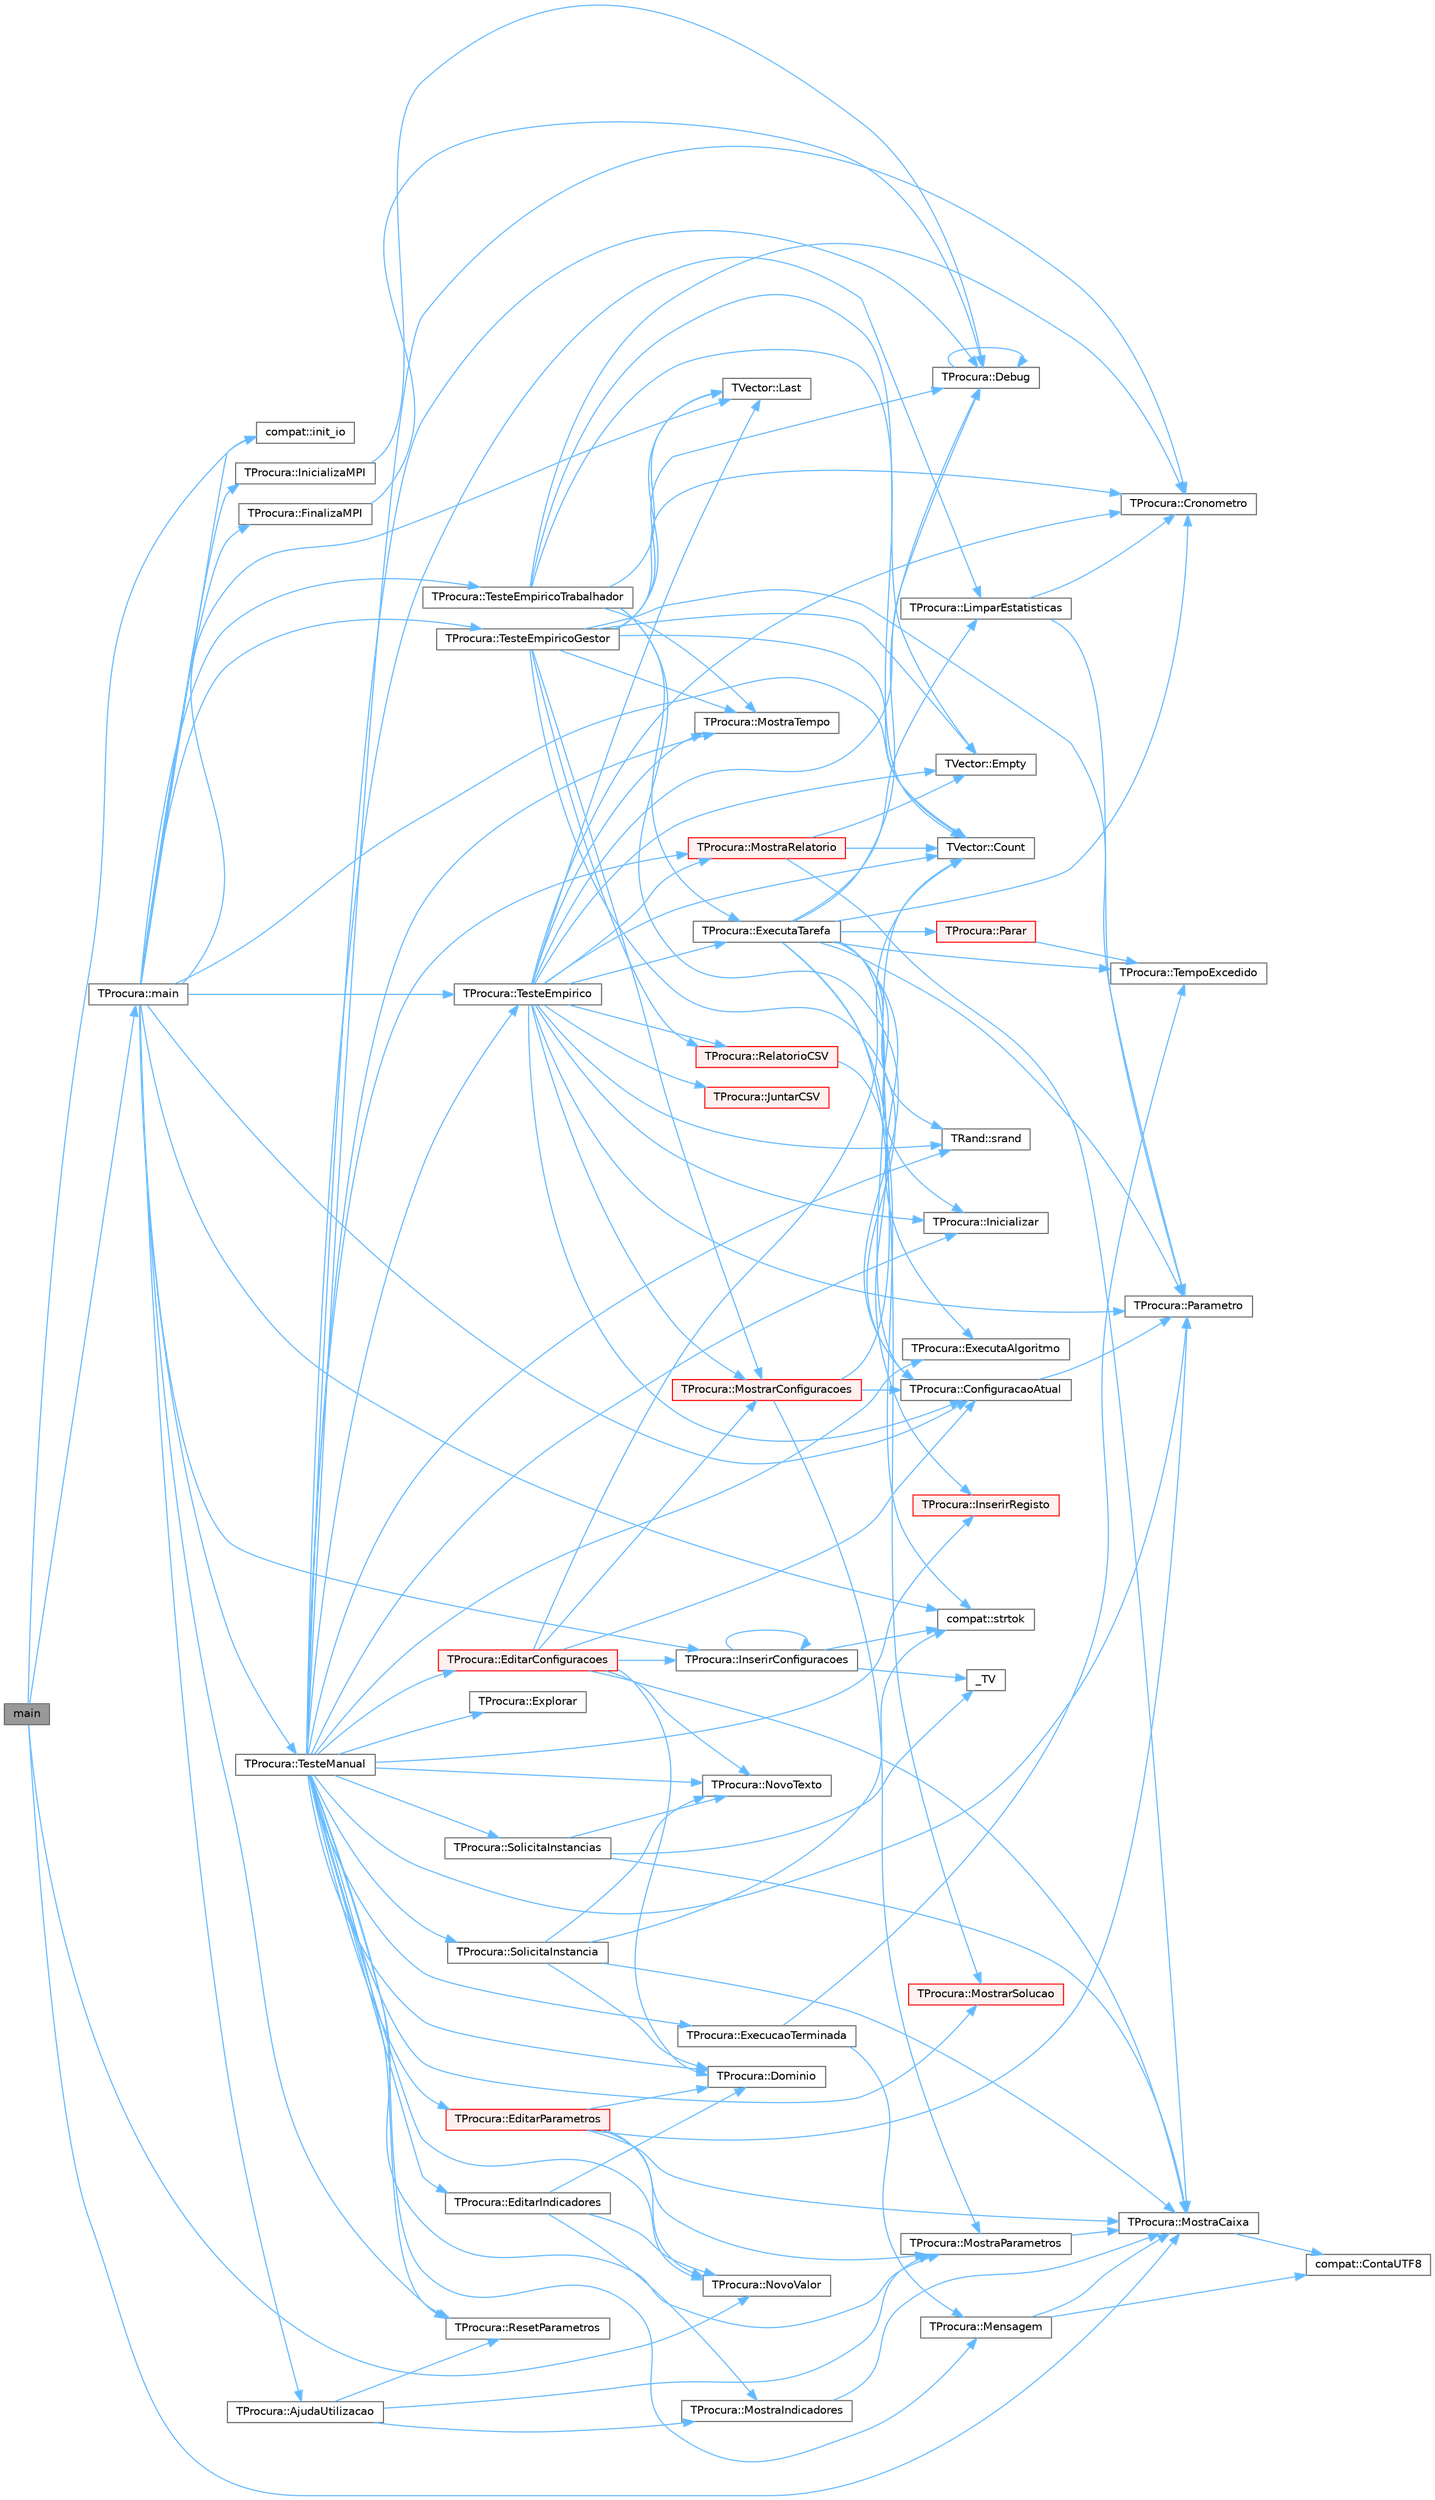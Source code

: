 digraph "main"
{
 // LATEX_PDF_SIZE
  bgcolor="transparent";
  edge [fontname=Helvetica,fontsize=10,labelfontname=Helvetica,labelfontsize=10];
  node [fontname=Helvetica,fontsize=10,shape=box,height=0.2,width=0.4];
  rankdir="LR";
  Node1 [id="Node000001",label="main",height=0.2,width=0.4,color="gray40", fillcolor="grey60", style="filled", fontcolor="black",tooltip=" "];
  Node1 -> Node2 [id="edge1_Node000001_Node000002",color="steelblue1",style="solid",tooltip=" "];
  Node2 [id="Node000002",label="compat::init_io",height=0.2,width=0.4,color="grey40", fillcolor="white", style="filled",URL="$namespacecompat.html#a4458d9a13083e2a6ae1b6c659c4043cc",tooltip=" "];
  Node1 -> Node3 [id="edge2_Node000001_Node000003",color="steelblue1",style="solid",tooltip=" "];
  Node3 [id="Node000003",label="TProcura::main",height=0.2,width=0.4,color="grey40", fillcolor="white", style="filled",URL="$classTProcura.html#aad1499e49cf6757569aeabd9c3fb2a8c",tooltip="Inicializa a interação com o utilizador."];
  Node3 -> Node4 [id="edge3_Node000003_Node000004",color="steelblue1",style="solid",tooltip=" "];
  Node4 [id="Node000004",label="TProcura::AjudaUtilizacao",height=0.2,width=0.4,color="grey40", fillcolor="white", style="filled",URL="$classTProcura.html#adc4d653fe0feb6033083adc5d19e7fb5",tooltip="Mostra ajuda de utilização do programa."];
  Node4 -> Node5 [id="edge4_Node000004_Node000005",color="steelblue1",style="solid",tooltip=" "];
  Node5 [id="Node000005",label="TProcura::MostraIndicadores",height=0.2,width=0.4,color="grey40", fillcolor="white", style="filled",URL="$classTProcura.html#a99f5cf1c59ce543a58d802a1ac907299",tooltip="Mostra os indicadores definidos."];
  Node5 -> Node6 [id="edge5_Node000005_Node000006",color="steelblue1",style="solid",tooltip=" "];
  Node6 [id="Node000006",label="TProcura::MostraCaixa",height=0.2,width=0.4,color="grey40", fillcolor="white", style="filled",URL="$classTProcura.html#a3496857ee1a91785fbb6ad45f5e9ddea",tooltip=" "];
  Node6 -> Node7 [id="edge6_Node000006_Node000007",color="steelblue1",style="solid",tooltip=" "];
  Node7 [id="Node000007",label="compat::ContaUTF8",height=0.2,width=0.4,color="grey40", fillcolor="white", style="filled",URL="$namespacecompat.html#a2cc00022a29bc0fc08165228956a10f5",tooltip=" "];
  Node4 -> Node8 [id="edge7_Node000004_Node000008",color="steelblue1",style="solid",tooltip=" "];
  Node8 [id="Node000008",label="TProcura::MostraParametros",height=0.2,width=0.4,color="grey40", fillcolor="white", style="filled",URL="$classTProcura.html#ae7fa07f03b8e5a201e35023ba7724b82",tooltip="Mostra os parâmetros atuais."];
  Node8 -> Node6 [id="edge8_Node000008_Node000006",color="steelblue1",style="solid",tooltip=" "];
  Node4 -> Node9 [id="edge9_Node000004_Node000009",color="steelblue1",style="solid",tooltip=" "];
  Node9 [id="Node000009",label="TProcura::ResetParametros",height=0.2,width=0.4,color="grey40", fillcolor="white", style="filled",URL="$classTProcura.html#a6b870a79b10bf2523bdb37c4b06bb871",tooltip="Inicializa os parametros, indicadores e instâncias."];
  Node3 -> Node10 [id="edge10_Node000003_Node000010",color="steelblue1",style="solid",tooltip=" "];
  Node10 [id="Node000010",label="TProcura::ConfiguracaoAtual",height=0.2,width=0.4,color="grey40", fillcolor="white", style="filled",URL="$classTProcura.html#ac1d9f06b12765a02290050af15463186",tooltip="Grava ou lê a configuração atual."];
  Node10 -> Node11 [id="edge11_Node000010_Node000011",color="steelblue1",style="solid",tooltip=" "];
  Node11 [id="Node000011",label="TProcura::Parametro",height=0.2,width=0.4,color="grey40", fillcolor="white", style="filled",URL="$classTProcura.html#a0e9e692f29af8a5d5279a8647c800437",tooltip=" "];
  Node3 -> Node12 [id="edge12_Node000003_Node000012",color="steelblue1",style="solid",tooltip=" "];
  Node12 [id="Node000012",label="TVector::Count",height=0.2,width=0.4,color="grey40", fillcolor="white", style="filled",URL="$classTVector.html#ac3c744d84543ca6e32859eb7dfccfeef",tooltip=" "];
  Node3 -> Node13 [id="edge13_Node000003_Node000013",color="steelblue1",style="solid",tooltip=" "];
  Node13 [id="Node000013",label="TProcura::FinalizaMPI",height=0.2,width=0.4,color="grey40", fillcolor="white", style="filled",URL="$classTProcura.html#a5f946d1f7a89ca3c50fbb80477966607",tooltip="Finaliza o ambiente MPI, se aplicável."];
  Node13 -> Node14 [id="edge14_Node000013_Node000014",color="steelblue1",style="solid",tooltip=" "];
  Node14 [id="Node000014",label="TProcura::Debug",height=0.2,width=0.4,color="grey40", fillcolor="white", style="filled",URL="$classTProcura.html#a0c5676c1b54ab6bdc1045b98aeafe456",tooltip="Mostra o estado no ecrã, para debug."];
  Node14 -> Node14 [id="edge15_Node000014_Node000014",color="steelblue1",style="solid",tooltip=" "];
  Node3 -> Node15 [id="edge16_Node000003_Node000015",color="steelblue1",style="solid",tooltip=" "];
  Node15 [id="Node000015",label="TProcura::InicializaMPI",height=0.2,width=0.4,color="grey40", fillcolor="white", style="filled",URL="$classTProcura.html#a99028e43382ddefb3660942deb95608d",tooltip="Inicializa o ambiente MPI, se aplicável."];
  Node15 -> Node14 [id="edge17_Node000015_Node000014",color="steelblue1",style="solid",tooltip=" "];
  Node3 -> Node2 [id="edge18_Node000003_Node000002",color="steelblue1",style="solid",tooltip=" "];
  Node3 -> Node16 [id="edge19_Node000003_Node000016",color="steelblue1",style="solid",tooltip=" "];
  Node16 [id="Node000016",label="TProcura::InserirConfiguracoes",height=0.2,width=0.4,color="grey40", fillcolor="white", style="filled",URL="$classTProcura.html#a662c7ff8ba62bb5745a7ee0ec92eea13",tooltip="Insere configurações a partir de uma string."];
  Node16 -> Node17 [id="edge20_Node000016_Node000017",color="steelblue1",style="solid",tooltip=" "];
  Node17 [id="Node000017",label="_TV",height=0.2,width=0.4,color="grey40", fillcolor="white", style="filled",URL="$TVector_8h.html#a442726d787e600d83bb1f358840dcb3a",tooltip=" "];
  Node16 -> Node16 [id="edge21_Node000016_Node000016",color="steelblue1",style="solid",tooltip=" "];
  Node16 -> Node18 [id="edge22_Node000016_Node000018",color="steelblue1",style="solid",tooltip=" "];
  Node18 [id="Node000018",label="compat::strtok",height=0.2,width=0.4,color="grey40", fillcolor="white", style="filled",URL="$namespacecompat.html#a342aea1a38c4383aedcc7fea5e68048a",tooltip=" "];
  Node3 -> Node19 [id="edge23_Node000003_Node000019",color="steelblue1",style="solid",tooltip=" "];
  Node19 [id="Node000019",label="TVector::Last",height=0.2,width=0.4,color="grey40", fillcolor="white", style="filled",URL="$classTVector.html#aa304d639c79ef2842f9951846c6292e3",tooltip=" "];
  Node3 -> Node9 [id="edge24_Node000003_Node000009",color="steelblue1",style="solid",tooltip=" "];
  Node3 -> Node18 [id="edge25_Node000003_Node000018",color="steelblue1",style="solid",tooltip=" "];
  Node3 -> Node20 [id="edge26_Node000003_Node000020",color="steelblue1",style="solid",tooltip=" "];
  Node20 [id="Node000020",label="TProcura::TesteEmpirico",height=0.2,width=0.4,color="grey40", fillcolor="white", style="filled",URL="$classTProcura.html#ae98922e2f7f8bb6e487af0a1e4f84336",tooltip="Executa testes empíricos, em todas as configurações guardadas, nas instâncias selecionadas."];
  Node20 -> Node10 [id="edge27_Node000020_Node000010",color="steelblue1",style="solid",tooltip=" "];
  Node20 -> Node12 [id="edge28_Node000020_Node000012",color="steelblue1",style="solid",tooltip=" "];
  Node20 -> Node21 [id="edge29_Node000020_Node000021",color="steelblue1",style="solid",tooltip=" "];
  Node21 [id="Node000021",label="TProcura::Cronometro",height=0.2,width=0.4,color="grey40", fillcolor="white", style="filled",URL="$classTProcura.html#adb09aa964fe750da7a383318cd0f48a0",tooltip="retorna o tempo em segundos desde que o cronómetro foi inicializado"];
  Node20 -> Node14 [id="edge30_Node000020_Node000014",color="steelblue1",style="solid",tooltip=" "];
  Node20 -> Node22 [id="edge31_Node000020_Node000022",color="steelblue1",style="solid",tooltip=" "];
  Node22 [id="Node000022",label="TVector::Empty",height=0.2,width=0.4,color="grey40", fillcolor="white", style="filled",URL="$classTVector.html#a4f242a23bca606a1d0c8f75115b1fde9",tooltip=" "];
  Node20 -> Node23 [id="edge32_Node000020_Node000023",color="steelblue1",style="solid",tooltip=" "];
  Node23 [id="Node000023",label="TProcura::ExecutaTarefa",height=0.2,width=0.4,color="grey40", fillcolor="white", style="filled",URL="$classTProcura.html#a2c3c5fdff8277b04a219156dec0f068b",tooltip="Executa uma tarefa num teste empírico."];
  Node23 -> Node10 [id="edge33_Node000023_Node000010",color="steelblue1",style="solid",tooltip=" "];
  Node23 -> Node21 [id="edge34_Node000023_Node000021",color="steelblue1",style="solid",tooltip=" "];
  Node23 -> Node14 [id="edge35_Node000023_Node000014",color="steelblue1",style="solid",tooltip=" "];
  Node23 -> Node24 [id="edge36_Node000023_Node000024",color="steelblue1",style="solid",tooltip=" "];
  Node24 [id="Node000024",label="TProcura::ExecutaAlgoritmo",height=0.2,width=0.4,color="grey40", fillcolor="white", style="filled",URL="$classTProcura.html#a1297806db02da2a44794883a6f427965",tooltip="Executa o algoritmo com os parametros atuais."];
  Node23 -> Node25 [id="edge37_Node000023_Node000025",color="steelblue1",style="solid",tooltip=" "];
  Node25 [id="Node000025",label="TProcura::Inicializar",height=0.2,width=0.4,color="grey40", fillcolor="white", style="filled",URL="$classTProcura.html#a1af0e64ed79d99972d8d48fadf839f43",tooltip="Coloca o objecto no estado inicial da procura."];
  Node23 -> Node26 [id="edge38_Node000023_Node000026",color="steelblue1",style="solid",tooltip=" "];
  Node26 [id="Node000026",label="TProcura::InserirRegisto",height=0.2,width=0.4,color="red", fillcolor="#FFF0F0", style="filled",URL="$classTProcura.html#acd7a254a5057023a21b9909053c36f24",tooltip="Insere um novo registo de resultados."];
  Node23 -> Node30 [id="edge39_Node000023_Node000030",color="steelblue1",style="solid",tooltip=" "];
  Node30 [id="Node000030",label="TProcura::LimparEstatisticas",height=0.2,width=0.4,color="grey40", fillcolor="white", style="filled",URL="$classTProcura.html#ae82e7be02923531e7ead26b1b25cec0f",tooltip="Chapar antes da execução do algoritmo. Limpa valores estatísticos, e fixa o instante limite de tempo ..."];
  Node30 -> Node21 [id="edge40_Node000030_Node000021",color="steelblue1",style="solid",tooltip=" "];
  Node30 -> Node11 [id="edge41_Node000030_Node000011",color="steelblue1",style="solid",tooltip=" "];
  Node23 -> Node31 [id="edge42_Node000023_Node000031",color="steelblue1",style="solid",tooltip=" "];
  Node31 [id="Node000031",label="TProcura::MostrarSolucao",height=0.2,width=0.4,color="red", fillcolor="#FFF0F0", style="filled",URL="$classTProcura.html#a014a294d094430b113ffb36e64a74d97",tooltip="definir para visualizar a solução"];
  Node23 -> Node11 [id="edge43_Node000023_Node000011",color="steelblue1",style="solid",tooltip=" "];
  Node23 -> Node32 [id="edge44_Node000023_Node000032",color="steelblue1",style="solid",tooltip=" "];
  Node32 [id="Node000032",label="TProcura::Parar",height=0.2,width=0.4,color="red", fillcolor="#FFF0F0", style="filled",URL="$classTProcura.html#a7952e187e1b0ae0ca52edab157223179",tooltip="Verifica se a procura deve ser interrompida."];
  Node32 -> Node34 [id="edge45_Node000032_Node000034",color="steelblue1",style="solid",tooltip=" "];
  Node34 [id="Node000034",label="TProcura::TempoExcedido",height=0.2,width=0.4,color="grey40", fillcolor="white", style="filled",URL="$classTProcura.html#afa3015ac104b603930d3f60a34c09fff",tooltip=" "];
  Node23 -> Node35 [id="edge46_Node000023_Node000035",color="steelblue1",style="solid",tooltip=" "];
  Node35 [id="Node000035",label="TRand::srand",height=0.2,width=0.4,color="grey40", fillcolor="white", style="filled",URL="$namespaceTRand.html#ad0b319d6f58ab6820b001b4e3d3ae245",tooltip="Inicializa a semente da geração pseudo-aleatória."];
  Node23 -> Node34 [id="edge47_Node000023_Node000034",color="steelblue1",style="solid",tooltip=" "];
  Node20 -> Node25 [id="edge48_Node000020_Node000025",color="steelblue1",style="solid",tooltip=" "];
  Node20 -> Node36 [id="edge49_Node000020_Node000036",color="steelblue1",style="solid",tooltip=" "];
  Node36 [id="Node000036",label="TProcura::JuntarCSV",height=0.2,width=0.4,color="red", fillcolor="#FFF0F0", style="filled",URL="$classTProcura.html#aa47aff45144b528adaecdb654c498844",tooltip="Juntar ficheiros CSV gerados por diferentes processos MPI em um único ficheiro."];
  Node20 -> Node19 [id="edge50_Node000020_Node000019",color="steelblue1",style="solid",tooltip=" "];
  Node20 -> Node38 [id="edge51_Node000020_Node000038",color="steelblue1",style="solid",tooltip=" "];
  Node38 [id="Node000038",label="TProcura::MostrarConfiguracoes",height=0.2,width=0.4,color="red", fillcolor="#FFF0F0", style="filled",URL="$classTProcura.html#a3332047124784be2fc7af575a5f7f8b5",tooltip="Mostra as configurações disponíveis."];
  Node38 -> Node10 [id="edge52_Node000038_Node000010",color="steelblue1",style="solid",tooltip=" "];
  Node38 -> Node12 [id="edge53_Node000038_Node000012",color="steelblue1",style="solid",tooltip=" "];
  Node38 -> Node8 [id="edge54_Node000038_Node000008",color="steelblue1",style="solid",tooltip=" "];
  Node20 -> Node40 [id="edge55_Node000020_Node000040",color="steelblue1",style="solid",tooltip=" "];
  Node40 [id="Node000040",label="TProcura::MostraRelatorio",height=0.2,width=0.4,color="red", fillcolor="#FFF0F0", style="filled",URL="$classTProcura.html#a8efec796677c8e25ad8bdb56a1082e2d",tooltip="Mostra um relatório dos resultados."];
  Node40 -> Node12 [id="edge56_Node000040_Node000012",color="steelblue1",style="solid",tooltip=" "];
  Node40 -> Node22 [id="edge57_Node000040_Node000022",color="steelblue1",style="solid",tooltip=" "];
  Node40 -> Node6 [id="edge58_Node000040_Node000006",color="steelblue1",style="solid",tooltip=" "];
  Node20 -> Node46 [id="edge59_Node000020_Node000046",color="steelblue1",style="solid",tooltip=" "];
  Node46 [id="Node000046",label="TProcura::MostraTempo",height=0.2,width=0.4,color="grey40", fillcolor="white", style="filled",URL="$classTProcura.html#a3bfb17b3b826cc2f593f950a227c3049",tooltip="Mostra tempo num formato humano."];
  Node20 -> Node11 [id="edge60_Node000020_Node000011",color="steelblue1",style="solid",tooltip=" "];
  Node20 -> Node47 [id="edge61_Node000020_Node000047",color="steelblue1",style="solid",tooltip=" "];
  Node47 [id="Node000047",label="TProcura::RelatorioCSV",height=0.2,width=0.4,color="red", fillcolor="#FFF0F0", style="filled",URL="$classTProcura.html#ab29731e4c9c1d57ccf72740d7d96ec32",tooltip="Gera um relatório CSV com os resultados."];
  Node47 -> Node18 [id="edge62_Node000047_Node000018",color="steelblue1",style="solid",tooltip=" "];
  Node20 -> Node35 [id="edge63_Node000020_Node000035",color="steelblue1",style="solid",tooltip=" "];
  Node3 -> Node49 [id="edge64_Node000003_Node000049",color="steelblue1",style="solid",tooltip=" "];
  Node49 [id="Node000049",label="TProcura::TesteEmpiricoGestor",height=0.2,width=0.4,color="grey40", fillcolor="white", style="filled",URL="$classTProcura.html#afd7217164b5ffce15f1949138f469fdb",tooltip="Teste empírico com modo mestre-escravo (este é o mestre)"];
  Node49 -> Node10 [id="edge65_Node000049_Node000010",color="steelblue1",style="solid",tooltip=" "];
  Node49 -> Node12 [id="edge66_Node000049_Node000012",color="steelblue1",style="solid",tooltip=" "];
  Node49 -> Node21 [id="edge67_Node000049_Node000021",color="steelblue1",style="solid",tooltip=" "];
  Node49 -> Node14 [id="edge68_Node000049_Node000014",color="steelblue1",style="solid",tooltip=" "];
  Node49 -> Node22 [id="edge69_Node000049_Node000022",color="steelblue1",style="solid",tooltip=" "];
  Node49 -> Node19 [id="edge70_Node000049_Node000019",color="steelblue1",style="solid",tooltip=" "];
  Node49 -> Node38 [id="edge71_Node000049_Node000038",color="steelblue1",style="solid",tooltip=" "];
  Node49 -> Node46 [id="edge72_Node000049_Node000046",color="steelblue1",style="solid",tooltip=" "];
  Node49 -> Node11 [id="edge73_Node000049_Node000011",color="steelblue1",style="solid",tooltip=" "];
  Node49 -> Node47 [id="edge74_Node000049_Node000047",color="steelblue1",style="solid",tooltip=" "];
  Node3 -> Node50 [id="edge75_Node000003_Node000050",color="steelblue1",style="solid",tooltip=" "];
  Node50 [id="Node000050",label="TProcura::TesteEmpiricoTrabalhador",height=0.2,width=0.4,color="grey40", fillcolor="white", style="filled",URL="$classTProcura.html#a1b444fbb9aa1d6bf3df277df3f289587",tooltip="Teste empírico com modo mestre-escravo (este é o escravo)"];
  Node50 -> Node10 [id="edge76_Node000050_Node000010",color="steelblue1",style="solid",tooltip=" "];
  Node50 -> Node12 [id="edge77_Node000050_Node000012",color="steelblue1",style="solid",tooltip=" "];
  Node50 -> Node21 [id="edge78_Node000050_Node000021",color="steelblue1",style="solid",tooltip=" "];
  Node50 -> Node22 [id="edge79_Node000050_Node000022",color="steelblue1",style="solid",tooltip=" "];
  Node50 -> Node23 [id="edge80_Node000050_Node000023",color="steelblue1",style="solid",tooltip=" "];
  Node50 -> Node19 [id="edge81_Node000050_Node000019",color="steelblue1",style="solid",tooltip=" "];
  Node50 -> Node46 [id="edge82_Node000050_Node000046",color="steelblue1",style="solid",tooltip=" "];
  Node3 -> Node51 [id="edge83_Node000003_Node000051",color="steelblue1",style="solid",tooltip=" "];
  Node51 [id="Node000051",label="TProcura::TesteManual",height=0.2,width=0.4,color="grey40", fillcolor="white", style="filled",URL="$classTProcura.html#a5fdf4e8f76e59eb83fbc274fa61e34af",tooltip="Inicializa a interação com o utilizador."];
  Node51 -> Node21 [id="edge84_Node000051_Node000021",color="steelblue1",style="solid",tooltip=" "];
  Node51 -> Node14 [id="edge85_Node000051_Node000014",color="steelblue1",style="solid",tooltip=" "];
  Node51 -> Node52 [id="edge86_Node000051_Node000052",color="steelblue1",style="solid",tooltip=" "];
  Node52 [id="Node000052",label="TProcura::Dominio",height=0.2,width=0.4,color="grey40", fillcolor="white", style="filled",URL="$classTProcura.html#a12cd67e1b86ed4d6a6c47c652c0cd9bf",tooltip="Limita o domínio de um parâmetro inteiro."];
  Node51 -> Node53 [id="edge87_Node000051_Node000053",color="steelblue1",style="solid",tooltip=" "];
  Node53 [id="Node000053",label="TProcura::EditarConfiguracoes",height=0.2,width=0.4,color="red", fillcolor="#FFF0F0", style="filled",URL="$classTProcura.html#ae559b54c7ff363280df914fec988794f",tooltip="Permite ao utilizador editar as configurações."];
  Node53 -> Node10 [id="edge88_Node000053_Node000010",color="steelblue1",style="solid",tooltip=" "];
  Node53 -> Node12 [id="edge89_Node000053_Node000012",color="steelblue1",style="solid",tooltip=" "];
  Node53 -> Node52 [id="edge90_Node000053_Node000052",color="steelblue1",style="solid",tooltip=" "];
  Node53 -> Node16 [id="edge91_Node000053_Node000016",color="steelblue1",style="solid",tooltip=" "];
  Node53 -> Node6 [id="edge92_Node000053_Node000006",color="steelblue1",style="solid",tooltip=" "];
  Node53 -> Node38 [id="edge93_Node000053_Node000038",color="steelblue1",style="solid",tooltip=" "];
  Node53 -> Node56 [id="edge94_Node000053_Node000056",color="steelblue1",style="solid",tooltip=" "];
  Node56 [id="Node000056",label="TProcura::NovoTexto",height=0.2,width=0.4,color="grey40", fillcolor="white", style="filled",URL="$classTProcura.html#a17fa21564876d313f79b4376ce7366a1",tooltip=" "];
  Node51 -> Node57 [id="edge95_Node000051_Node000057",color="steelblue1",style="solid",tooltip=" "];
  Node57 [id="Node000057",label="TProcura::EditarIndicadores",height=0.2,width=0.4,color="grey40", fillcolor="white", style="filled",URL="$classTProcura.html#a8f5d1ccb82a33db762fbb8400eeacf39",tooltip="Permite ao utilizador editar os indicadores a utilizar."];
  Node57 -> Node52 [id="edge96_Node000057_Node000052",color="steelblue1",style="solid",tooltip=" "];
  Node57 -> Node5 [id="edge97_Node000057_Node000005",color="steelblue1",style="solid",tooltip=" "];
  Node57 -> Node58 [id="edge98_Node000057_Node000058",color="steelblue1",style="solid",tooltip=" "];
  Node58 [id="Node000058",label="TProcura::NovoValor",height=0.2,width=0.4,color="grey40", fillcolor="white", style="filled",URL="$classTProcura.html#a9918a19f3cead7c9c6bd28f19ff31b0e",tooltip=" "];
  Node51 -> Node59 [id="edge99_Node000051_Node000059",color="steelblue1",style="solid",tooltip=" "];
  Node59 [id="Node000059",label="TProcura::EditarParametros",height=0.2,width=0.4,color="red", fillcolor="#FFF0F0", style="filled",URL="$classTProcura.html#ab044dca559e3c04e5cec68647af2c7c4",tooltip="Permite ao utilizador editar os parâmetros."];
  Node59 -> Node52 [id="edge100_Node000059_Node000052",color="steelblue1",style="solid",tooltip=" "];
  Node59 -> Node6 [id="edge101_Node000059_Node000006",color="steelblue1",style="solid",tooltip=" "];
  Node59 -> Node8 [id="edge102_Node000059_Node000008",color="steelblue1",style="solid",tooltip=" "];
  Node59 -> Node58 [id="edge103_Node000059_Node000058",color="steelblue1",style="solid",tooltip=" "];
  Node59 -> Node11 [id="edge104_Node000059_Node000011",color="steelblue1",style="solid",tooltip=" "];
  Node51 -> Node60 [id="edge105_Node000051_Node000060",color="steelblue1",style="solid",tooltip=" "];
  Node60 [id="Node000060",label="TProcura::ExecucaoTerminada",height=0.2,width=0.4,color="grey40", fillcolor="white", style="filled",URL="$classTProcura.html#a86985c8dc9a0e0bd375a4148f6ea6de7",tooltip="Chamar após a execução do algoritmo. Grava o tempo consumido."];
  Node60 -> Node61 [id="edge106_Node000060_Node000061",color="steelblue1",style="solid",tooltip=" "];
  Node61 [id="Node000061",label="TProcura::Mensagem",height=0.2,width=0.4,color="grey40", fillcolor="white", style="filled",URL="$classTProcura.html#a8367fcda807ebad51f2475eba9adf3a3",tooltip=" "];
  Node61 -> Node7 [id="edge107_Node000061_Node000007",color="steelblue1",style="solid",tooltip=" "];
  Node61 -> Node6 [id="edge108_Node000061_Node000006",color="steelblue1",style="solid",tooltip=" "];
  Node60 -> Node34 [id="edge109_Node000060_Node000034",color="steelblue1",style="solid",tooltip=" "];
  Node51 -> Node24 [id="edge110_Node000051_Node000024",color="steelblue1",style="solid",tooltip=" "];
  Node51 -> Node62 [id="edge111_Node000051_Node000062",color="steelblue1",style="solid",tooltip=" "];
  Node62 [id="Node000062",label="TProcura::Explorar",height=0.2,width=0.4,color="grey40", fillcolor="white", style="filled",URL="$classTProcura.html#abd93e2ba1f58d3ee7bef74845cee99fb",tooltip="definir para explorar manualmente os dados (não definido em TProcura, apenas em TProcuraConstrutiva)"];
  Node51 -> Node25 [id="edge112_Node000051_Node000025",color="steelblue1",style="solid",tooltip=" "];
  Node51 -> Node26 [id="edge113_Node000051_Node000026",color="steelblue1",style="solid",tooltip=" "];
  Node51 -> Node30 [id="edge114_Node000051_Node000030",color="steelblue1",style="solid",tooltip=" "];
  Node51 -> Node61 [id="edge115_Node000051_Node000061",color="steelblue1",style="solid",tooltip=" "];
  Node51 -> Node8 [id="edge116_Node000051_Node000008",color="steelblue1",style="solid",tooltip=" "];
  Node51 -> Node40 [id="edge117_Node000051_Node000040",color="steelblue1",style="solid",tooltip=" "];
  Node51 -> Node31 [id="edge118_Node000051_Node000031",color="steelblue1",style="solid",tooltip=" "];
  Node51 -> Node46 [id="edge119_Node000051_Node000046",color="steelblue1",style="solid",tooltip=" "];
  Node51 -> Node56 [id="edge120_Node000051_Node000056",color="steelblue1",style="solid",tooltip=" "];
  Node51 -> Node58 [id="edge121_Node000051_Node000058",color="steelblue1",style="solid",tooltip=" "];
  Node51 -> Node11 [id="edge122_Node000051_Node000011",color="steelblue1",style="solid",tooltip=" "];
  Node51 -> Node9 [id="edge123_Node000051_Node000009",color="steelblue1",style="solid",tooltip=" "];
  Node51 -> Node63 [id="edge124_Node000051_Node000063",color="steelblue1",style="solid",tooltip=" "];
  Node63 [id="Node000063",label="TProcura::SolicitaInstancia",height=0.2,width=0.4,color="grey40", fillcolor="white", style="filled",URL="$classTProcura.html#ae9f0b921a171a110e6a6fcc209332635",tooltip="Solicita ao utilizador o ID da instância a utilizar, permitindo alterar também o prefixo do ficheiro."];
  Node63 -> Node52 [id="edge125_Node000063_Node000052",color="steelblue1",style="solid",tooltip=" "];
  Node63 -> Node6 [id="edge126_Node000063_Node000006",color="steelblue1",style="solid",tooltip=" "];
  Node63 -> Node56 [id="edge127_Node000063_Node000056",color="steelblue1",style="solid",tooltip=" "];
  Node63 -> Node18 [id="edge128_Node000063_Node000018",color="steelblue1",style="solid",tooltip=" "];
  Node51 -> Node64 [id="edge129_Node000051_Node000064",color="steelblue1",style="solid",tooltip=" "];
  Node64 [id="Node000064",label="TProcura::SolicitaInstancias",height=0.2,width=0.4,color="grey40", fillcolor="white", style="filled",URL="$classTProcura.html#a6941386b767d6f0723c6eb9d27241d69",tooltip="Solicita ao utilizador uma lista de instâncias."];
  Node64 -> Node17 [id="edge130_Node000064_Node000017",color="steelblue1",style="solid",tooltip=" "];
  Node64 -> Node6 [id="edge131_Node000064_Node000006",color="steelblue1",style="solid",tooltip=" "];
  Node64 -> Node56 [id="edge132_Node000064_Node000056",color="steelblue1",style="solid",tooltip=" "];
  Node51 -> Node35 [id="edge133_Node000051_Node000035",color="steelblue1",style="solid",tooltip=" "];
  Node51 -> Node20 [id="edge134_Node000051_Node000020",color="steelblue1",style="solid",tooltip=" "];
  Node1 -> Node6 [id="edge135_Node000001_Node000006",color="steelblue1",style="solid",tooltip=" "];
  Node1 -> Node58 [id="edge136_Node000001_Node000058",color="steelblue1",style="solid",tooltip=" "];
}
